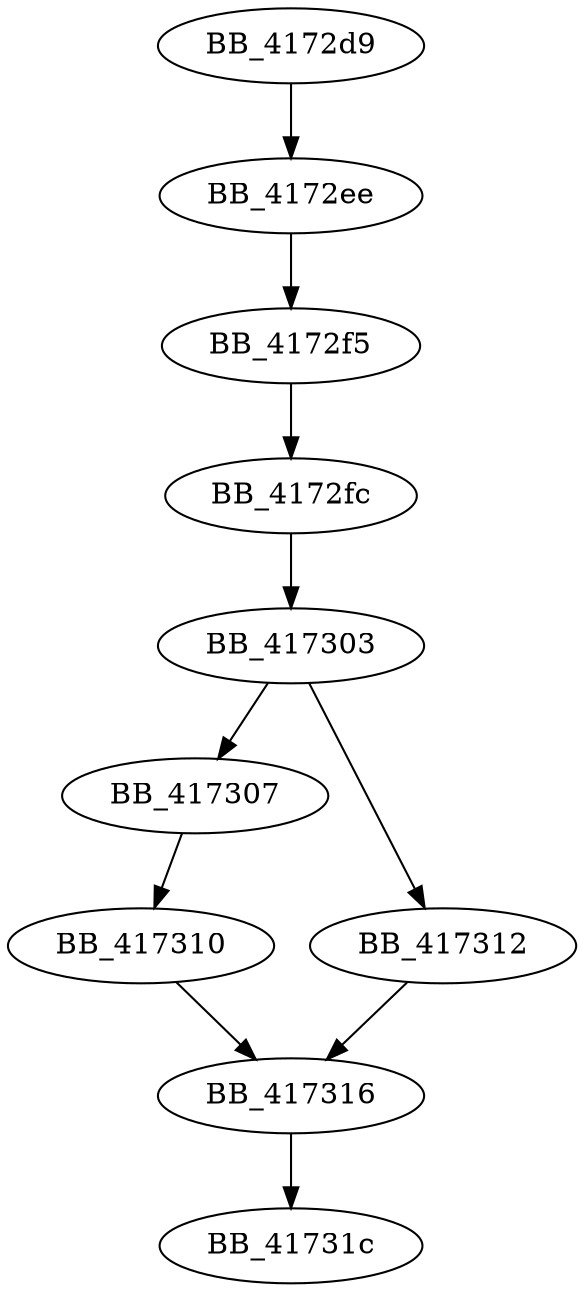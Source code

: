 DiGraph __Thrd_current{
BB_4172d9->BB_4172ee
BB_4172ee->BB_4172f5
BB_4172f5->BB_4172fc
BB_4172fc->BB_417303
BB_417303->BB_417307
BB_417303->BB_417312
BB_417307->BB_417310
BB_417310->BB_417316
BB_417312->BB_417316
BB_417316->BB_41731c
}

